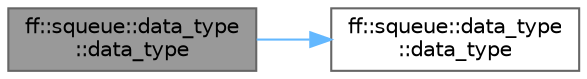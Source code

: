 digraph "ff::squeue::data_type::data_type"
{
 // LATEX_PDF_SIZE
  bgcolor="transparent";
  edge [fontname=Helvetica,fontsize=10,labelfontname=Helvetica,labelfontsize=10];
  node [fontname=Helvetica,fontsize=10,shape=box,height=0.2,width=0.4];
  rankdir="LR";
  Node1 [id="Node000001",label="ff::squeue::data_type\l::data_type",height=0.2,width=0.4,color="gray40", fillcolor="grey60", style="filled", fontcolor="black",tooltip=" "];
  Node1 -> Node2 [id="edge1_Node000001_Node000002",color="steelblue1",style="solid",tooltip=" "];
  Node2 [id="Node000002",label="ff::squeue::data_type\l::data_type",height=0.2,width=0.4,color="grey40", fillcolor="white", style="filled",URL="$structff_1_1squeue_1_1data__type.html#a724e15ebb027895b37cff4bf6d66884d",tooltip=" "];
}

